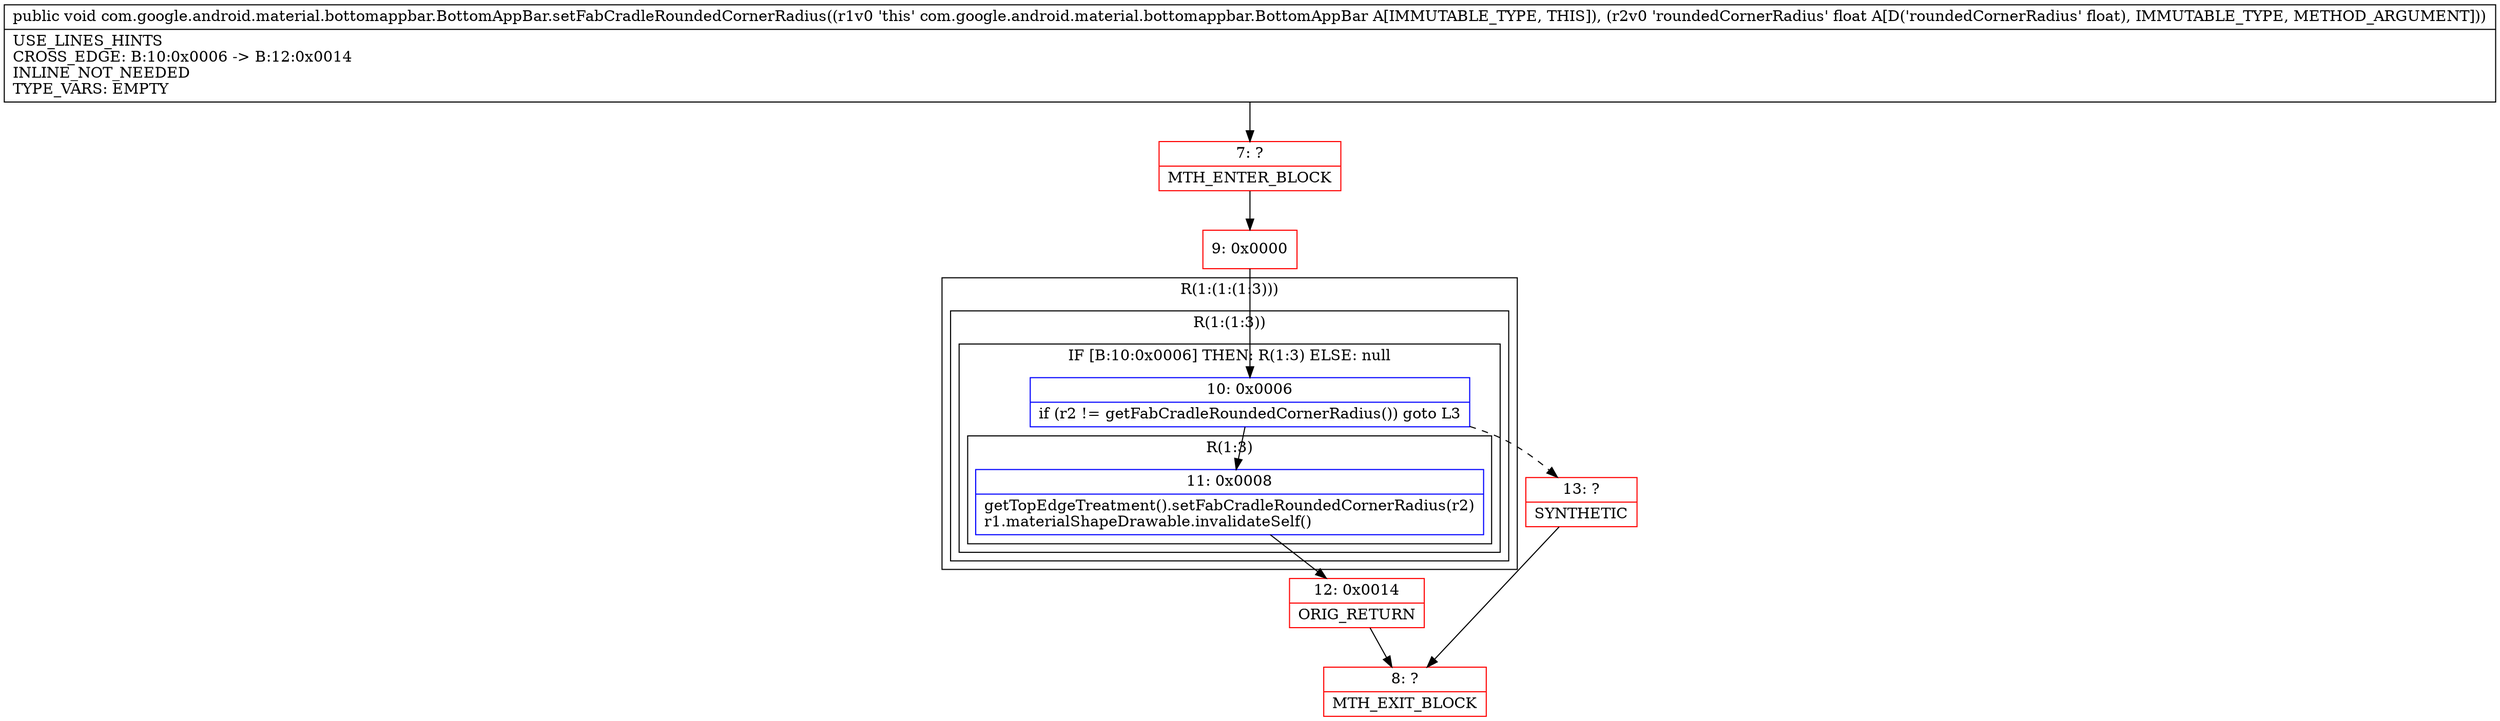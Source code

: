 digraph "CFG forcom.google.android.material.bottomappbar.BottomAppBar.setFabCradleRoundedCornerRadius(F)V" {
subgraph cluster_Region_524681136 {
label = "R(1:(1:(1:3)))";
node [shape=record,color=blue];
subgraph cluster_Region_570315689 {
label = "R(1:(1:3))";
node [shape=record,color=blue];
subgraph cluster_IfRegion_435933363 {
label = "IF [B:10:0x0006] THEN: R(1:3) ELSE: null";
node [shape=record,color=blue];
Node_10 [shape=record,label="{10\:\ 0x0006|if (r2 != getFabCradleRoundedCornerRadius()) goto L3\l}"];
subgraph cluster_Region_612855612 {
label = "R(1:3)";
node [shape=record,color=blue];
Node_11 [shape=record,label="{11\:\ 0x0008|getTopEdgeTreatment().setFabCradleRoundedCornerRadius(r2)\lr1.materialShapeDrawable.invalidateSelf()\l}"];
}
}
}
}
Node_7 [shape=record,color=red,label="{7\:\ ?|MTH_ENTER_BLOCK\l}"];
Node_9 [shape=record,color=red,label="{9\:\ 0x0000}"];
Node_12 [shape=record,color=red,label="{12\:\ 0x0014|ORIG_RETURN\l}"];
Node_8 [shape=record,color=red,label="{8\:\ ?|MTH_EXIT_BLOCK\l}"];
Node_13 [shape=record,color=red,label="{13\:\ ?|SYNTHETIC\l}"];
MethodNode[shape=record,label="{public void com.google.android.material.bottomappbar.BottomAppBar.setFabCradleRoundedCornerRadius((r1v0 'this' com.google.android.material.bottomappbar.BottomAppBar A[IMMUTABLE_TYPE, THIS]), (r2v0 'roundedCornerRadius' float A[D('roundedCornerRadius' float), IMMUTABLE_TYPE, METHOD_ARGUMENT]))  | USE_LINES_HINTS\lCROSS_EDGE: B:10:0x0006 \-\> B:12:0x0014\lINLINE_NOT_NEEDED\lTYPE_VARS: EMPTY\l}"];
MethodNode -> Node_7;Node_10 -> Node_11;
Node_10 -> Node_13[style=dashed];
Node_11 -> Node_12;
Node_7 -> Node_9;
Node_9 -> Node_10;
Node_12 -> Node_8;
Node_13 -> Node_8;
}


